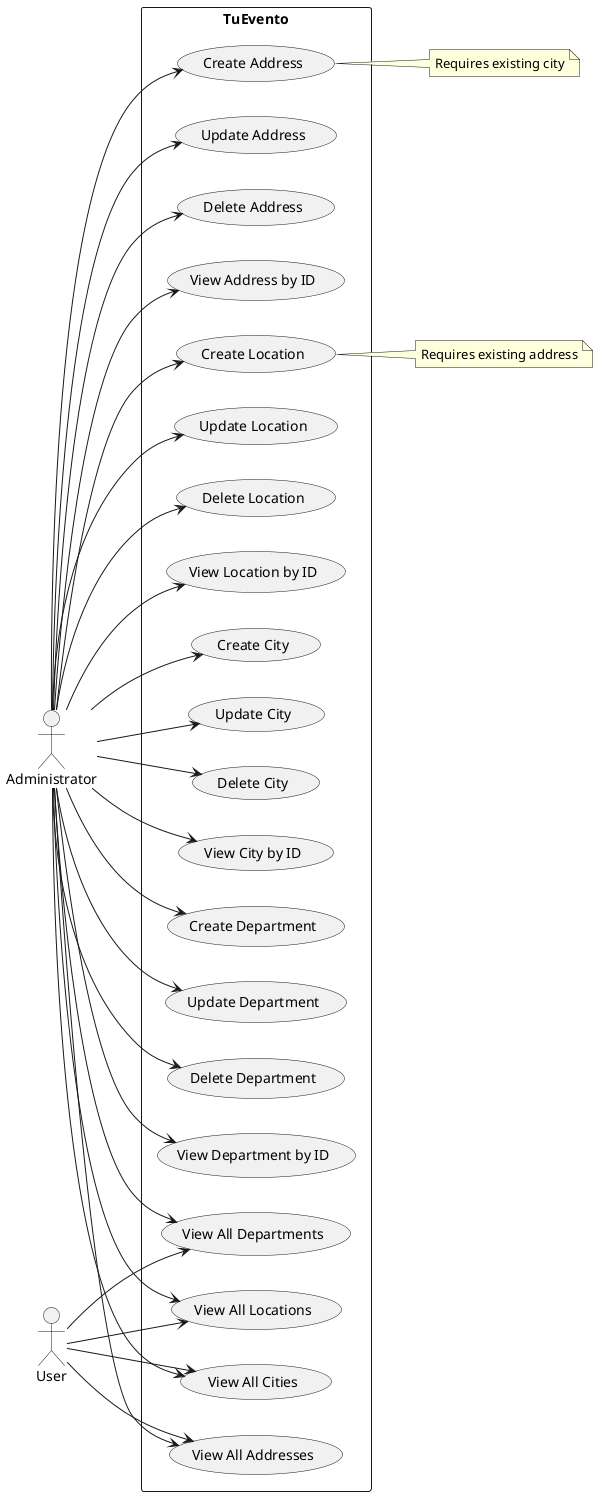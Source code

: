 @startuml Address and Location Management Use Case Diagram

left to right direction

actor "Administrator" as Admin
actor "User" as User

rectangle "TuEvento" {
    usecase "Create Address" as UC1
    usecase "Update Address" as UC2
    usecase "Delete Address" as UC3
    usecase "View All Addresses" as UC4
    usecase "View Address by ID" as UC5
    usecase "Create Location" as UC6
    usecase "Update Location" as UC7
    usecase "Delete Location" as UC8
    usecase "View All Locations" as UC9
    usecase "View Location by ID" as UC10
    usecase "Create City" as UC11
    usecase "Update City" as UC12
    usecase "Delete City" as UC13
    usecase "View All Cities" as UC14
    usecase "View City by ID" as UC15
    usecase "Create Department" as UC16
    usecase "Update Department" as UC17
    usecase "Delete Department" as UC18
    usecase "View All Departments" as UC19
    usecase "View Department by ID" as UC20
}

User --> UC19
User --> UC14
User --> UC9
User --> UC4

Admin --> UC1
Admin --> UC2
Admin --> UC3
Admin --> UC4
Admin --> UC5
Admin --> UC6
Admin --> UC7
Admin --> UC8
Admin --> UC9
Admin --> UC10
Admin --> UC11
Admin --> UC12
Admin --> UC13
Admin --> UC14
Admin --> UC15
Admin --> UC16
Admin --> UC17
Admin --> UC18
Admin --> UC19
Admin --> UC20

note right of UC1
    Requires existing city
end note

note right of UC6
    Requires existing address
end note

@enduml
